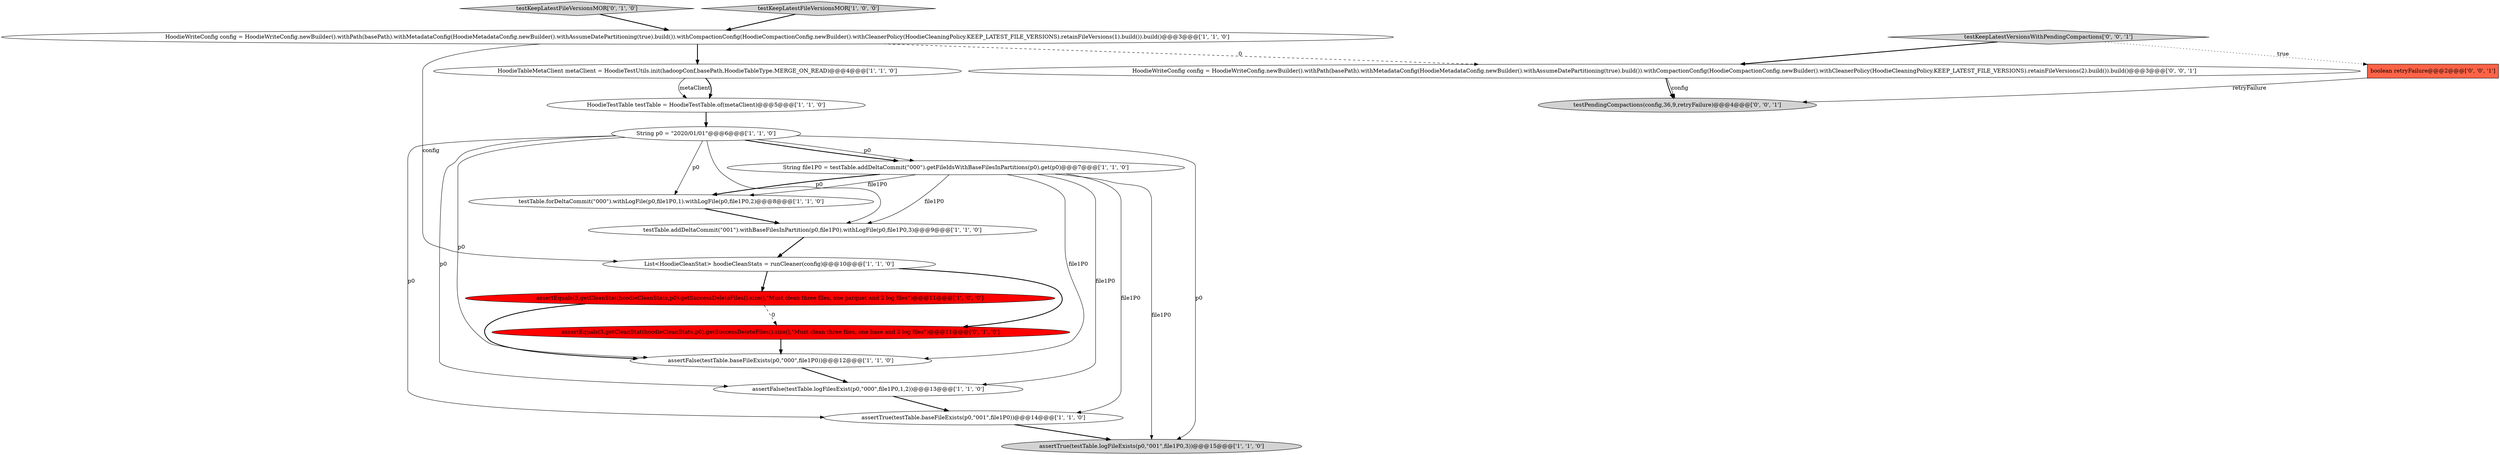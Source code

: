 digraph {
13 [style = filled, label = "HoodieTableMetaClient metaClient = HoodieTestUtils.init(hadoopConf,basePath,HoodieTableType.MERGE_ON_READ)@@@4@@@['1', '1', '0']", fillcolor = white, shape = ellipse image = "AAA0AAABBB1BBB"];
10 [style = filled, label = "assertEquals(3,getCleanStat(hoodieCleanStats,p0).getSuccessDeleteFiles().size(),\"Must clean three files, one parquet and 2 log files\")@@@11@@@['1', '0', '0']", fillcolor = red, shape = ellipse image = "AAA1AAABBB1BBB"];
15 [style = filled, label = "testKeepLatestFileVersionsMOR['0', '1', '0']", fillcolor = lightgray, shape = diamond image = "AAA0AAABBB2BBB"];
0 [style = filled, label = "HoodieTestTable testTable = HoodieTestTable.of(metaClient)@@@5@@@['1', '1', '0']", fillcolor = white, shape = ellipse image = "AAA0AAABBB1BBB"];
17 [style = filled, label = "testKeepLatestVersionsWithPendingCompactions['0', '0', '1']", fillcolor = lightgray, shape = diamond image = "AAA0AAABBB3BBB"];
14 [style = filled, label = "assertEquals(3,getCleanStat(hoodieCleanStats,p0).getSuccessDeleteFiles().size(),\"Must clean three files, one base and 2 log files\")@@@11@@@['0', '1', '0']", fillcolor = red, shape = ellipse image = "AAA1AAABBB2BBB"];
6 [style = filled, label = "assertTrue(testTable.logFileExists(p0,\"001\",file1P0,3))@@@15@@@['1', '1', '0']", fillcolor = lightgray, shape = ellipse image = "AAA0AAABBB1BBB"];
4 [style = filled, label = "testTable.forDeltaCommit(\"000\").withLogFile(p0,file1P0,1).withLogFile(p0,file1P0,2)@@@8@@@['1', '1', '0']", fillcolor = white, shape = ellipse image = "AAA0AAABBB1BBB"];
7 [style = filled, label = "String file1P0 = testTable.addDeltaCommit(\"000\").getFileIdsWithBaseFilesInPartitions(p0).get(p0)@@@7@@@['1', '1', '0']", fillcolor = white, shape = ellipse image = "AAA0AAABBB1BBB"];
11 [style = filled, label = "assertTrue(testTable.baseFileExists(p0,\"001\",file1P0))@@@14@@@['1', '1', '0']", fillcolor = white, shape = ellipse image = "AAA0AAABBB1BBB"];
12 [style = filled, label = "assertFalse(testTable.logFilesExist(p0,\"000\",file1P0,1,2))@@@13@@@['1', '1', '0']", fillcolor = white, shape = ellipse image = "AAA0AAABBB1BBB"];
8 [style = filled, label = "String p0 = \"2020/01/01\"@@@6@@@['1', '1', '0']", fillcolor = white, shape = ellipse image = "AAA0AAABBB1BBB"];
16 [style = filled, label = "HoodieWriteConfig config = HoodieWriteConfig.newBuilder().withPath(basePath).withMetadataConfig(HoodieMetadataConfig.newBuilder().withAssumeDatePartitioning(true).build()).withCompactionConfig(HoodieCompactionConfig.newBuilder().withCleanerPolicy(HoodieCleaningPolicy.KEEP_LATEST_FILE_VERSIONS).retainFileVersions(2).build()).build()@@@3@@@['0', '0', '1']", fillcolor = white, shape = ellipse image = "AAA0AAABBB3BBB"];
19 [style = filled, label = "testPendingCompactions(config,36,9,retryFailure)@@@4@@@['0', '0', '1']", fillcolor = lightgray, shape = ellipse image = "AAA0AAABBB3BBB"];
3 [style = filled, label = "HoodieWriteConfig config = HoodieWriteConfig.newBuilder().withPath(basePath).withMetadataConfig(HoodieMetadataConfig.newBuilder().withAssumeDatePartitioning(true).build()).withCompactionConfig(HoodieCompactionConfig.newBuilder().withCleanerPolicy(HoodieCleaningPolicy.KEEP_LATEST_FILE_VERSIONS).retainFileVersions(1).build()).build()@@@3@@@['1', '1', '0']", fillcolor = white, shape = ellipse image = "AAA0AAABBB1BBB"];
5 [style = filled, label = "List<HoodieCleanStat> hoodieCleanStats = runCleaner(config)@@@10@@@['1', '1', '0']", fillcolor = white, shape = ellipse image = "AAA0AAABBB1BBB"];
1 [style = filled, label = "testKeepLatestFileVersionsMOR['1', '0', '0']", fillcolor = lightgray, shape = diamond image = "AAA0AAABBB1BBB"];
9 [style = filled, label = "testTable.addDeltaCommit(\"001\").withBaseFilesInPartition(p0,file1P0).withLogFile(p0,file1P0,3)@@@9@@@['1', '1', '0']", fillcolor = white, shape = ellipse image = "AAA0AAABBB1BBB"];
18 [style = filled, label = "boolean retryFailure@@@2@@@['0', '0', '1']", fillcolor = tomato, shape = box image = "AAA0AAABBB3BBB"];
2 [style = filled, label = "assertFalse(testTable.baseFileExists(p0,\"000\",file1P0))@@@12@@@['1', '1', '0']", fillcolor = white, shape = ellipse image = "AAA0AAABBB1BBB"];
4->9 [style = bold, label=""];
5->10 [style = bold, label=""];
7->9 [style = solid, label="file1P0"];
8->9 [style = solid, label="p0"];
7->12 [style = solid, label="file1P0"];
17->18 [style = dotted, label="true"];
7->2 [style = solid, label="file1P0"];
8->11 [style = solid, label="p0"];
11->6 [style = bold, label=""];
3->16 [style = dashed, label="0"];
12->11 [style = bold, label=""];
7->11 [style = solid, label="file1P0"];
1->3 [style = bold, label=""];
7->4 [style = bold, label=""];
5->14 [style = bold, label=""];
13->0 [style = solid, label="metaClient"];
16->19 [style = bold, label=""];
15->3 [style = bold, label=""];
7->4 [style = solid, label="file1P0"];
2->12 [style = bold, label=""];
8->7 [style = bold, label=""];
8->6 [style = solid, label="p0"];
8->4 [style = solid, label="p0"];
3->5 [style = solid, label="config"];
16->19 [style = solid, label="config"];
8->2 [style = solid, label="p0"];
0->8 [style = bold, label=""];
3->13 [style = bold, label=""];
9->5 [style = bold, label=""];
8->7 [style = solid, label="p0"];
10->2 [style = bold, label=""];
14->2 [style = bold, label=""];
18->19 [style = solid, label="retryFailure"];
7->6 [style = solid, label="file1P0"];
10->14 [style = dashed, label="0"];
17->16 [style = bold, label=""];
13->0 [style = bold, label=""];
8->12 [style = solid, label="p0"];
}
